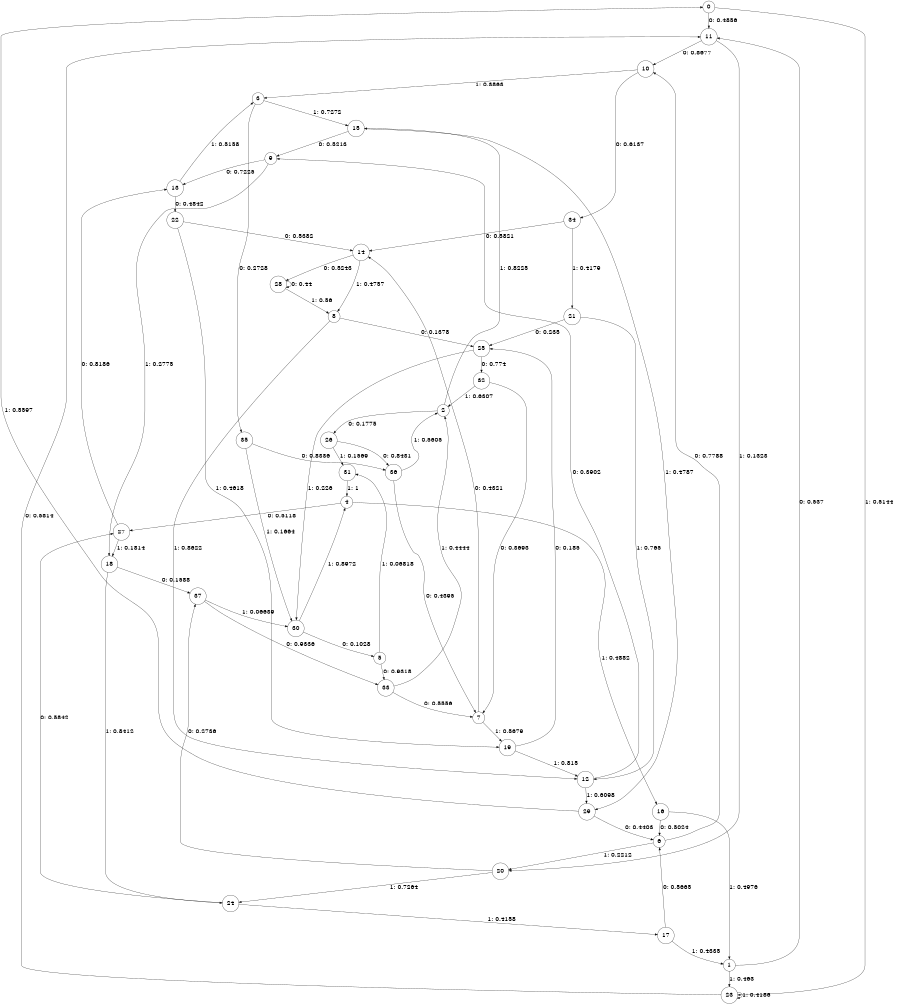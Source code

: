 digraph "ch24faceL8" {
size = "6,8.5";
ratio = "fill";
node [shape = circle];
node [fontsize = 24];
edge [fontsize = 24];
0 -> 11 [label = "0: 0.4856   "];
0 -> 23 [label = "1: 0.5144   "];
1 -> 11 [label = "0: 0.537    "];
1 -> 23 [label = "1: 0.463    "];
2 -> 26 [label = "0: 0.1775   "];
2 -> 15 [label = "1: 0.8225   "];
3 -> 35 [label = "0: 0.2728   "];
3 -> 15 [label = "1: 0.7272   "];
4 -> 27 [label = "0: 0.5118   "];
4 -> 16 [label = "1: 0.4882   "];
5 -> 33 [label = "0: 0.9318   "];
5 -> 31 [label = "1: 0.06818  "];
6 -> 10 [label = "0: 0.7788   "];
6 -> 20 [label = "1: 0.2212   "];
7 -> 14 [label = "0: 0.4321   "];
7 -> 19 [label = "1: 0.5679   "];
8 -> 25 [label = "0: 0.1378   "];
8 -> 12 [label = "1: 0.8622   "];
9 -> 13 [label = "0: 0.7225   "];
9 -> 18 [label = "1: 0.2775   "];
10 -> 34 [label = "0: 0.6137   "];
10 -> 3 [label = "1: 0.3863   "];
11 -> 10 [label = "0: 0.8677   "];
11 -> 20 [label = "1: 0.1323   "];
12 -> 9 [label = "0: 0.3902   "];
12 -> 29 [label = "1: 0.6098   "];
13 -> 22 [label = "0: 0.4842   "];
13 -> 3 [label = "1: 0.5158   "];
14 -> 28 [label = "0: 0.5243   "];
14 -> 8 [label = "1: 0.4757   "];
15 -> 9 [label = "0: 0.5213   "];
15 -> 29 [label = "1: 0.4787   "];
16 -> 6 [label = "0: 0.5024   "];
16 -> 1 [label = "1: 0.4976   "];
17 -> 6 [label = "0: 0.5665   "];
17 -> 1 [label = "1: 0.4335   "];
18 -> 37 [label = "0: 0.1588   "];
18 -> 24 [label = "1: 0.8412   "];
19 -> 25 [label = "0: 0.185    "];
19 -> 12 [label = "1: 0.815    "];
20 -> 37 [label = "0: 0.2736   "];
20 -> 24 [label = "1: 0.7264   "];
21 -> 25 [label = "0: 0.235    "];
21 -> 12 [label = "1: 0.765    "];
22 -> 14 [label = "0: 0.5382   "];
22 -> 19 [label = "1: 0.4618   "];
23 -> 11 [label = "0: 0.5814   "];
23 -> 23 [label = "1: 0.4186   "];
24 -> 27 [label = "0: 0.5842   "];
24 -> 17 [label = "1: 0.4158   "];
25 -> 32 [label = "0: 0.774    "];
25 -> 30 [label = "1: 0.226    "];
26 -> 36 [label = "0: 0.8431   "];
26 -> 31 [label = "1: 0.1569   "];
27 -> 13 [label = "0: 0.8186   "];
27 -> 18 [label = "1: 0.1814   "];
28 -> 28 [label = "0: 0.44     "];
28 -> 8 [label = "1: 0.56     "];
29 -> 6 [label = "0: 0.4403   "];
29 -> 0 [label = "1: 0.5597   "];
30 -> 5 [label = "0: 0.1028   "];
30 -> 4 [label = "1: 0.8972   "];
31 -> 4 [label = "1: 1        "];
32 -> 7 [label = "0: 0.3693   "];
32 -> 2 [label = "1: 0.6307   "];
33 -> 7 [label = "0: 0.5556   "];
33 -> 2 [label = "1: 0.4444   "];
34 -> 14 [label = "0: 0.5821   "];
34 -> 21 [label = "1: 0.4179   "];
35 -> 36 [label = "0: 0.8336   "];
35 -> 30 [label = "1: 0.1664   "];
36 -> 7 [label = "0: 0.4395   "];
36 -> 2 [label = "1: 0.5605   "];
37 -> 33 [label = "0: 0.9336   "];
37 -> 30 [label = "1: 0.06639  "];
}